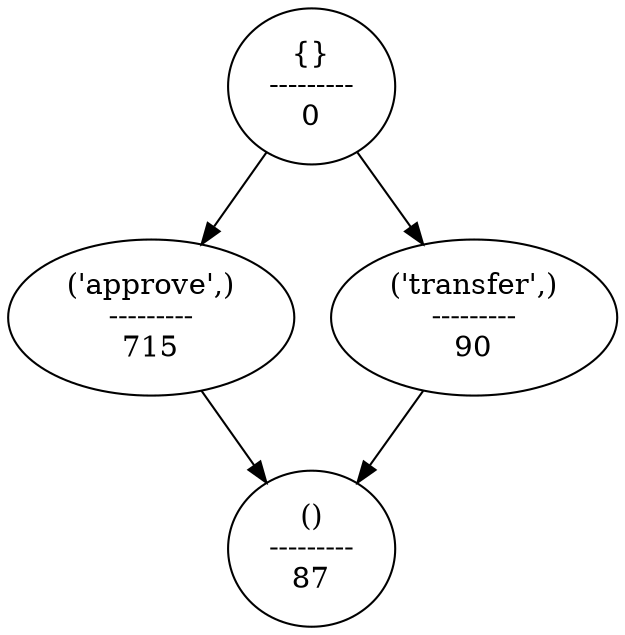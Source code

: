 strict digraph  {
"{}\n---------\n0";
"('approve',)\n---------\n715";
"()\n---------\n87";
"('transfer',)\n---------\n90";
"{}\n---------\n0" -> "('approve',)\n---------\n715";
"{}\n---------\n0" -> "('transfer',)\n---------\n90";
"('approve',)\n---------\n715" -> "()\n---------\n87";
"('transfer',)\n---------\n90" -> "()\n---------\n87";
}
